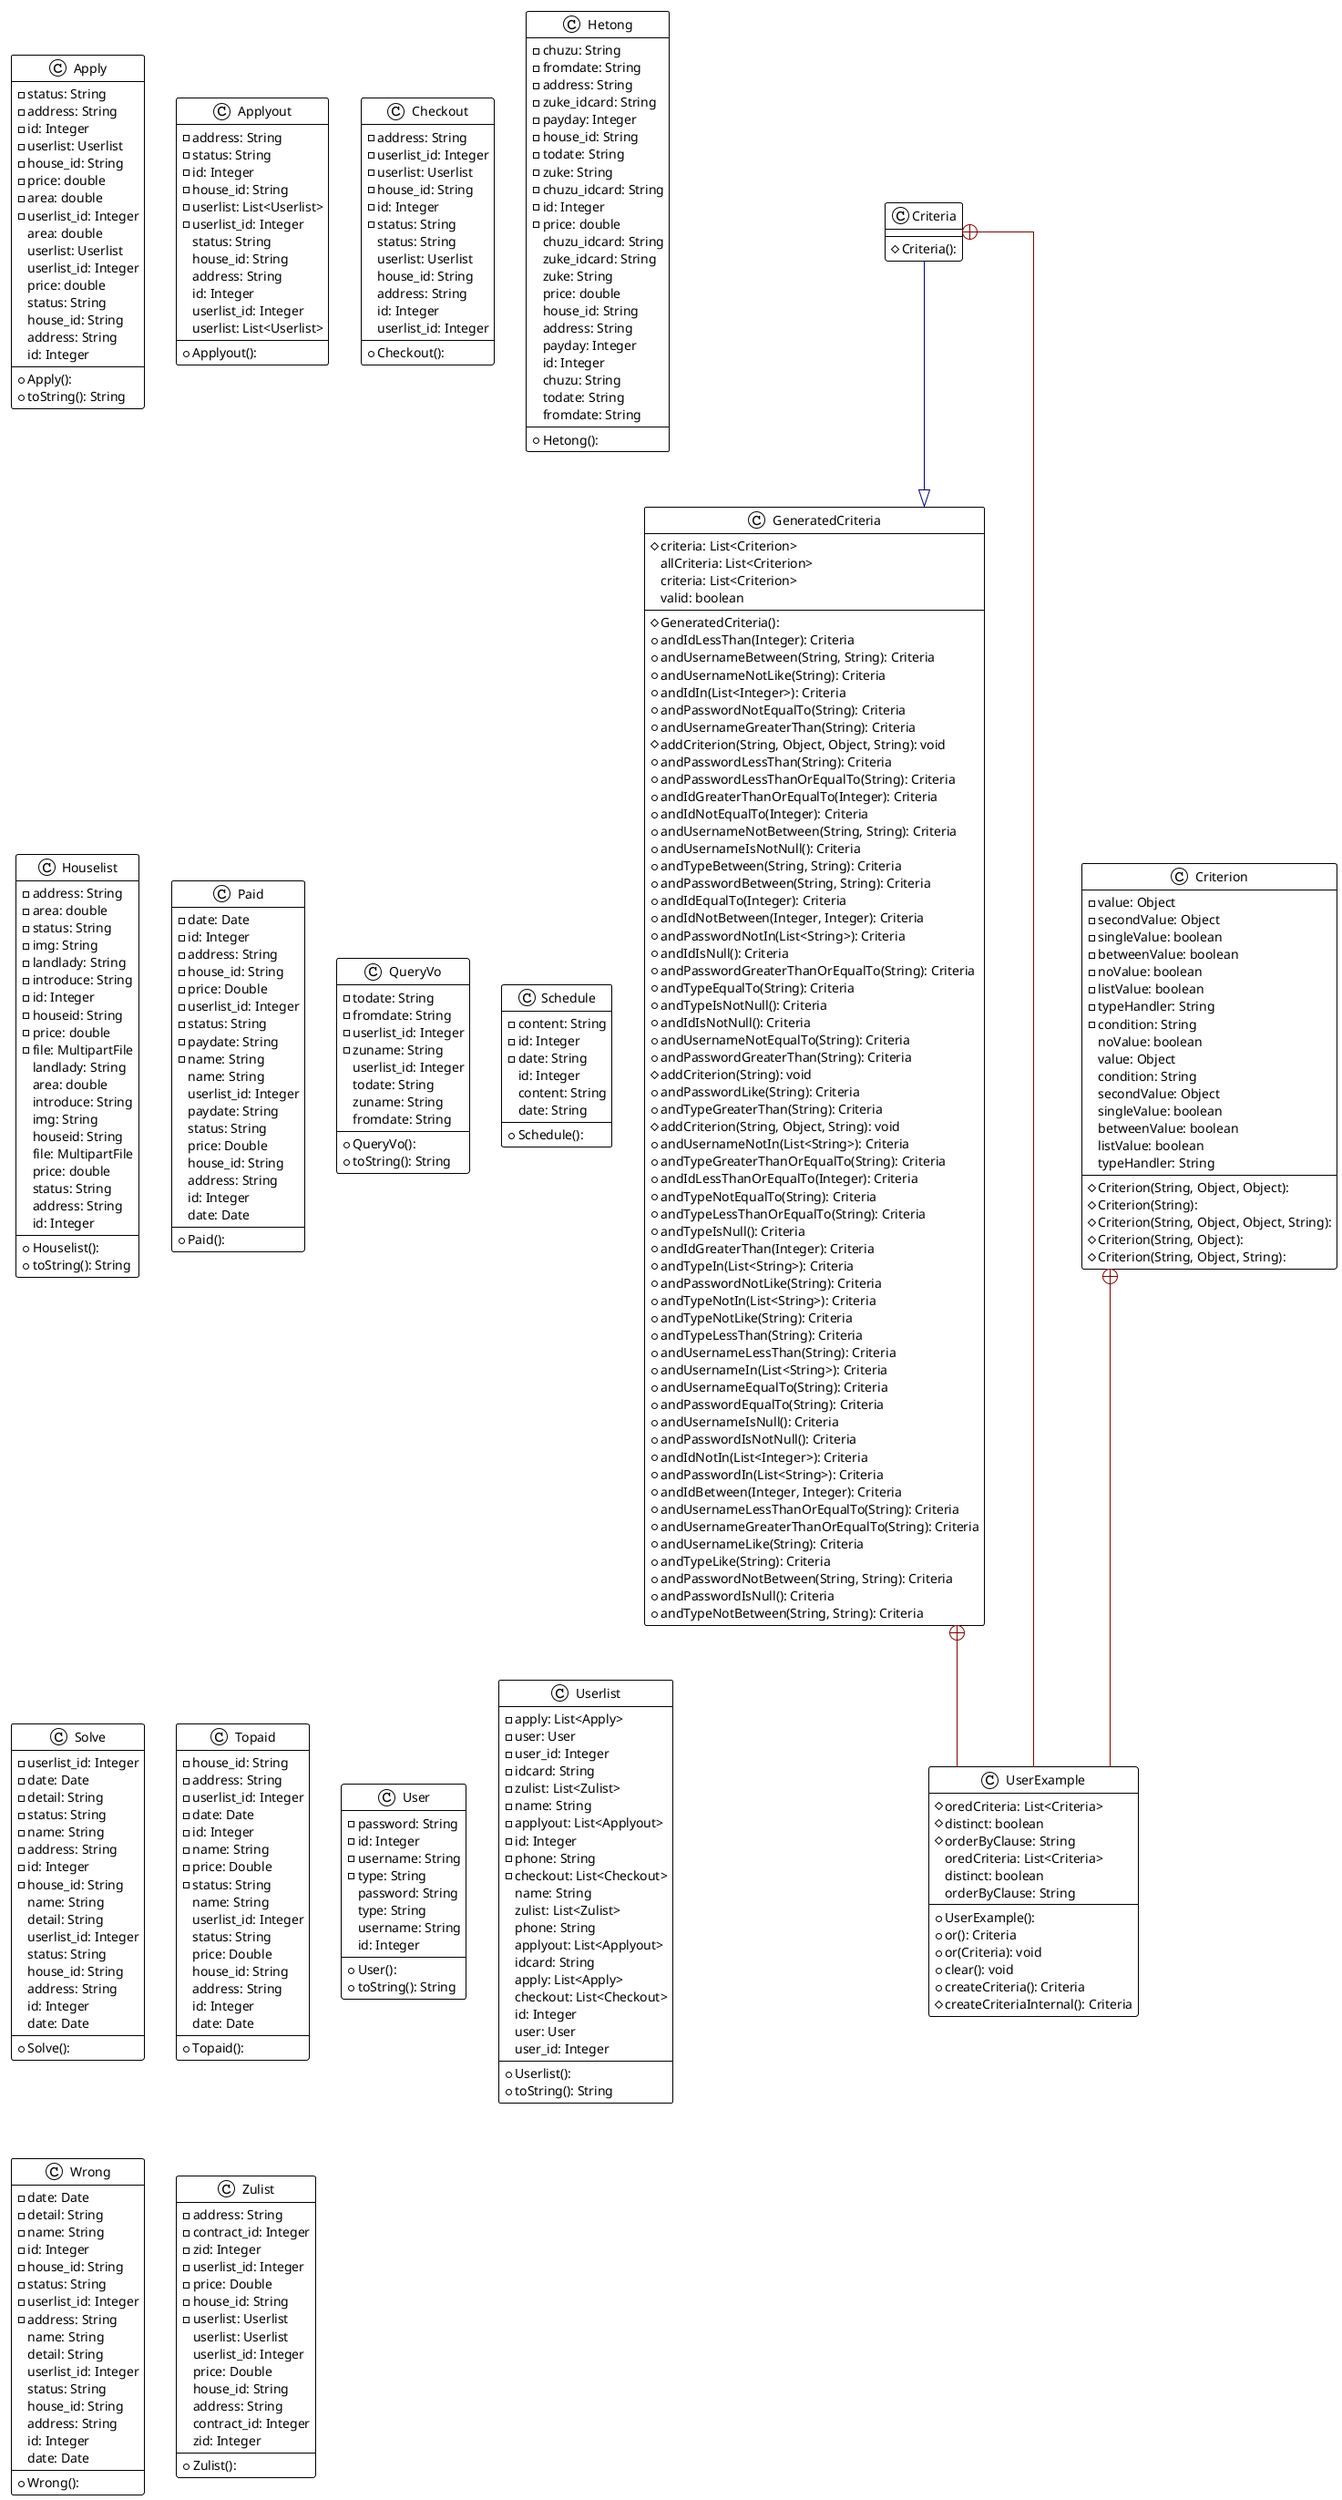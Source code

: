@startuml

!theme plain
top to bottom direction
skinparam linetype ortho

class Apply {
  + Apply(): 
  - status: String
  - address: String
  - id: Integer
  - userlist: Userlist
  - house_id: String
  - price: double
  - area: double
  - userlist_id: Integer
  + toString(): String
   area: double
   userlist: Userlist
   userlist_id: Integer
   price: double
   status: String
   house_id: String
   address: String
   id: Integer
}
class Applyout {
  + Applyout(): 
  - address: String
  - status: String
  - id: Integer
  - house_id: String
  - userlist: List<Userlist>
  - userlist_id: Integer
   status: String
   house_id: String
   address: String
   id: Integer
   userlist_id: Integer
   userlist: List<Userlist>
}
class Checkout {
  + Checkout(): 
  - address: String
  - userlist_id: Integer
  - userlist: Userlist
  - house_id: String
  - id: Integer
  - status: String
   status: String
   userlist: Userlist
   house_id: String
   address: String
   id: Integer
   userlist_id: Integer
}
class Criteria {
  # Criteria(): 
}
class Criterion {
  # Criterion(String, Object, Object): 
  # Criterion(String): 
  # Criterion(String, Object, Object, String): 
  # Criterion(String, Object): 
  # Criterion(String, Object, String): 
  - value: Object
  - secondValue: Object
  - singleValue: boolean
  - betweenValue: boolean
  - noValue: boolean
  - listValue: boolean
  - typeHandler: String
  - condition: String
   noValue: boolean
   value: Object
   condition: String
   secondValue: Object
   singleValue: boolean
   betweenValue: boolean
   listValue: boolean
   typeHandler: String
}
class GeneratedCriteria {
  # GeneratedCriteria(): 
  # criteria: List<Criterion>
  + andIdLessThan(Integer): Criteria
  + andUsernameBetween(String, String): Criteria
  + andUsernameNotLike(String): Criteria
  + andIdIn(List<Integer>): Criteria
  + andPasswordNotEqualTo(String): Criteria
  + andUsernameGreaterThan(String): Criteria
  # addCriterion(String, Object, Object, String): void
  + andPasswordLessThan(String): Criteria
  + andPasswordLessThanOrEqualTo(String): Criteria
  + andIdGreaterThanOrEqualTo(Integer): Criteria
  + andIdNotEqualTo(Integer): Criteria
  + andUsernameNotBetween(String, String): Criteria
  + andUsernameIsNotNull(): Criteria
  + andTypeBetween(String, String): Criteria
  + andPasswordBetween(String, String): Criteria
  + andIdEqualTo(Integer): Criteria
  + andIdNotBetween(Integer, Integer): Criteria
  + andPasswordNotIn(List<String>): Criteria
  + andIdIsNull(): Criteria
  + andPasswordGreaterThanOrEqualTo(String): Criteria
  + andTypeEqualTo(String): Criteria
  + andTypeIsNotNull(): Criteria
  + andIdIsNotNull(): Criteria
  + andUsernameNotEqualTo(String): Criteria
  + andPasswordGreaterThan(String): Criteria
  # addCriterion(String): void
  + andPasswordLike(String): Criteria
  + andTypeGreaterThan(String): Criteria
  # addCriterion(String, Object, String): void
  + andUsernameNotIn(List<String>): Criteria
  + andTypeGreaterThanOrEqualTo(String): Criteria
  + andIdLessThanOrEqualTo(Integer): Criteria
  + andTypeNotEqualTo(String): Criteria
  + andTypeLessThanOrEqualTo(String): Criteria
  + andTypeIsNull(): Criteria
  + andIdGreaterThan(Integer): Criteria
  + andTypeIn(List<String>): Criteria
  + andPasswordNotLike(String): Criteria
  + andTypeNotIn(List<String>): Criteria
  + andTypeNotLike(String): Criteria
  + andTypeLessThan(String): Criteria
  + andUsernameLessThan(String): Criteria
  + andUsernameIn(List<String>): Criteria
  + andUsernameEqualTo(String): Criteria
  + andPasswordEqualTo(String): Criteria
  + andUsernameIsNull(): Criteria
  + andPasswordIsNotNull(): Criteria
  + andIdNotIn(List<Integer>): Criteria
  + andPasswordIn(List<String>): Criteria
  + andIdBetween(Integer, Integer): Criteria
  + andUsernameLessThanOrEqualTo(String): Criteria
  + andUsernameGreaterThanOrEqualTo(String): Criteria
  + andUsernameLike(String): Criteria
  + andTypeLike(String): Criteria
  + andPasswordNotBetween(String, String): Criteria
  + andPasswordIsNull(): Criteria
  + andTypeNotBetween(String, String): Criteria
   allCriteria: List<Criterion>
   criteria: List<Criterion>
   valid: boolean
}
class Hetong {
  + Hetong(): 
  - chuzu: String
  - fromdate: String
  - address: String
  - zuke_idcard: String
  - payday: Integer
  - house_id: String
  - todate: String
  - zuke: String
  - chuzu_idcard: String
  - id: Integer
  - price: double
   chuzu_idcard: String
   zuke_idcard: String
   zuke: String
   price: double
   house_id: String
   address: String
   payday: Integer
   id: Integer
   chuzu: String
   todate: String
   fromdate: String
}
class Houselist {
  + Houselist(): 
  - address: String
  - area: double
  - status: String
  - img: String
  - landlady: String
  - introduce: String
  - id: Integer
  - houseid: String
  - price: double
  - file: MultipartFile
  + toString(): String
   landlady: String
   area: double
   introduce: String
   img: String
   houseid: String
   file: MultipartFile
   price: double
   status: String
   address: String
   id: Integer
}
class Paid {
  + Paid(): 
  - date: Date
  - id: Integer
  - address: String
  - house_id: String
  - price: Double
  - userlist_id: Integer
  - status: String
  - paydate: String
  - name: String
   name: String
   userlist_id: Integer
   paydate: String
   status: String
   price: Double
   house_id: String
   address: String
   id: Integer
   date: Date
}
class QueryVo {
  + QueryVo(): 
  - todate: String
  - fromdate: String
  - userlist_id: Integer
  - zuname: String
  + toString(): String
   userlist_id: Integer
   todate: String
   zuname: String
   fromdate: String
}
class Schedule {
  + Schedule(): 
  - content: String
  - id: Integer
  - date: String
   id: Integer
   content: String
   date: String
}
class Solve {
  + Solve(): 
  - userlist_id: Integer
  - date: Date
  - detail: String
  - status: String
  - name: String
  - address: String
  - id: Integer
  - house_id: String
   name: String
   detail: String
   userlist_id: Integer
   status: String
   house_id: String
   address: String
   id: Integer
   date: Date
}
class Topaid {
  + Topaid(): 
  - house_id: String
  - address: String
  - userlist_id: Integer
  - date: Date
  - id: Integer
  - name: String
  - price: Double
  - status: String
   name: String
   userlist_id: Integer
   status: String
   price: Double
   house_id: String
   address: String
   id: Integer
   date: Date
}
class User {
  + User(): 
  - password: String
  - id: Integer
  - username: String
  - type: String
  + toString(): String
   password: String
   type: String
   username: String
   id: Integer
}
class UserExample {
  + UserExample(): 
  # oredCriteria: List<Criteria>
  # distinct: boolean
  # orderByClause: String
  + or(): Criteria
  + or(Criteria): void
  + clear(): void
  + createCriteria(): Criteria
  # createCriteriaInternal(): Criteria
   oredCriteria: List<Criteria>
   distinct: boolean
   orderByClause: String
}
class Userlist {
  + Userlist(): 
  - apply: List<Apply>
  - user: User
  - user_id: Integer
  - idcard: String
  - zulist: List<Zulist>
  - name: String
  - applyout: List<Applyout>
  - id: Integer
  - phone: String
  - checkout: List<Checkout>
  + toString(): String
   name: String
   zulist: List<Zulist>
   phone: String
   applyout: List<Applyout>
   idcard: String
   apply: List<Apply>
   checkout: List<Checkout>
   id: Integer
   user: User
   user_id: Integer
}
class Wrong {
  + Wrong(): 
  - date: Date
  - detail: String
  - name: String
  - id: Integer
  - house_id: String
  - status: String
  - userlist_id: Integer
  - address: String
   name: String
   detail: String
   userlist_id: Integer
   status: String
   house_id: String
   address: String
   id: Integer
   date: Date
}
class Zulist {
  + Zulist(): 
  - address: String
  - contract_id: Integer
  - zid: Integer
  - userlist_id: Integer
  - price: Double
  - house_id: String
  - userlist: Userlist
   userlist: Userlist
   userlist_id: Integer
   price: Double
   house_id: String
   address: String
   contract_id: Integer
   zid: Integer
}

Criteria           -[#000082,plain]-^  GeneratedCriteria 
Criteria           +-[#820000,plain]-  UserExample       
Criterion          +-[#820000,plain]-  UserExample       
GeneratedCriteria  +-[#820000,plain]-  UserExample       
@enduml

